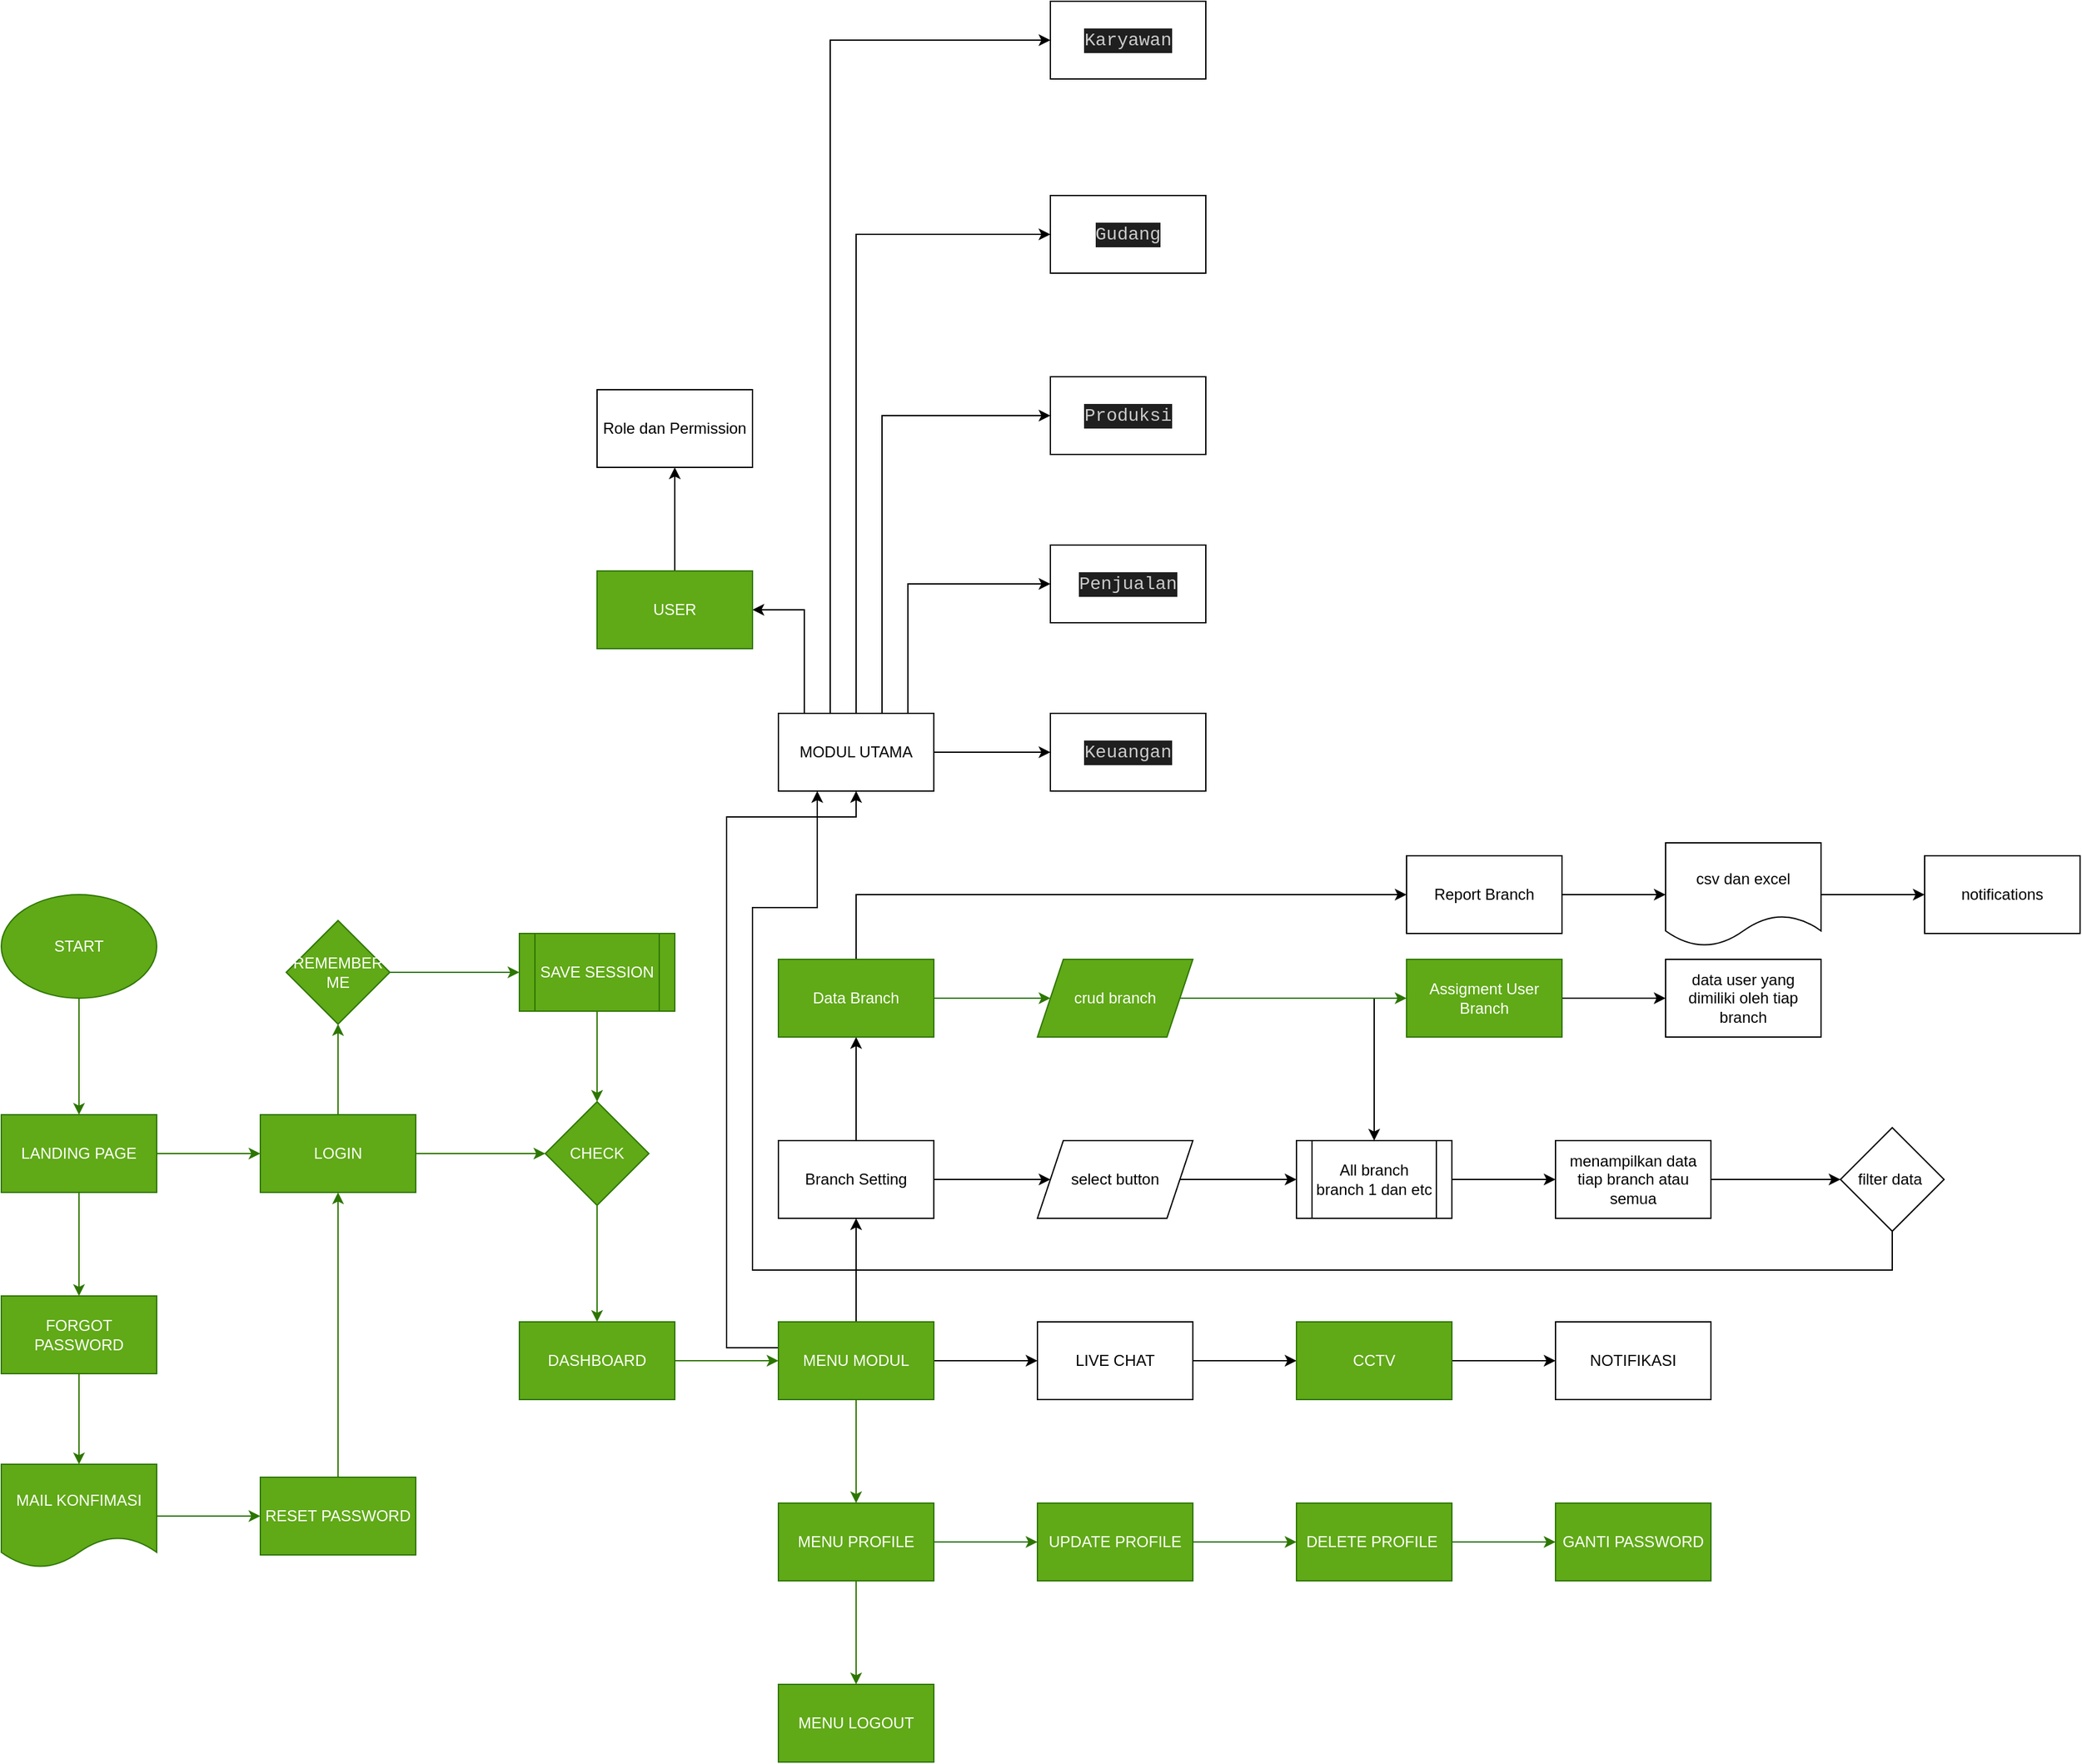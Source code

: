 <mxfile version="27.0.5">
  <diagram name="Flowcart LV1" id="nzLbcHEeCP3UQgizT8pA">
    <mxGraphModel dx="969" dy="1708" grid="1" gridSize="10" guides="1" tooltips="1" connect="1" arrows="1" fold="1" page="1" pageScale="1" pageWidth="850" pageHeight="1100" math="0" shadow="0">
      <root>
        <mxCell id="0" />
        <mxCell id="1" parent="0" />
        <mxCell id="uNp05lN887lCnhegSADc-3" value="" style="edgeStyle=orthogonalEdgeStyle;rounded=0;orthogonalLoop=1;jettySize=auto;html=1;fillColor=#60a917;strokeColor=#2D7600;" parent="1" source="uNp05lN887lCnhegSADc-1" target="uNp05lN887lCnhegSADc-2" edge="1">
          <mxGeometry relative="1" as="geometry" />
        </mxCell>
        <mxCell id="uNp05lN887lCnhegSADc-1" value="START" style="ellipse;whiteSpace=wrap;html=1;fillColor=#60a917;fontColor=#ffffff;strokeColor=#2D7600;" parent="1" vertex="1">
          <mxGeometry x="70" y="40" width="120" height="80" as="geometry" />
        </mxCell>
        <mxCell id="uNp05lN887lCnhegSADc-5" value="" style="edgeStyle=orthogonalEdgeStyle;rounded=0;orthogonalLoop=1;jettySize=auto;html=1;fillColor=#60a917;strokeColor=#2D7600;" parent="1" source="uNp05lN887lCnhegSADc-2" target="uNp05lN887lCnhegSADc-4" edge="1">
          <mxGeometry relative="1" as="geometry" />
        </mxCell>
        <mxCell id="uNp05lN887lCnhegSADc-8" value="" style="edgeStyle=orthogonalEdgeStyle;rounded=0;orthogonalLoop=1;jettySize=auto;html=1;fillColor=#60a917;strokeColor=#2D7600;" parent="1" source="uNp05lN887lCnhegSADc-2" target="uNp05lN887lCnhegSADc-7" edge="1">
          <mxGeometry relative="1" as="geometry" />
        </mxCell>
        <mxCell id="uNp05lN887lCnhegSADc-2" value="LANDING PAGE" style="whiteSpace=wrap;html=1;fillColor=#60a917;fontColor=#ffffff;strokeColor=#2D7600;" parent="1" vertex="1">
          <mxGeometry x="70" y="210" width="120" height="60" as="geometry" />
        </mxCell>
        <mxCell id="uNp05lN887lCnhegSADc-10" value="" style="edgeStyle=orthogonalEdgeStyle;rounded=0;orthogonalLoop=1;jettySize=auto;html=1;fillColor=#60a917;strokeColor=#2D7600;" parent="1" source="uNp05lN887lCnhegSADc-4" target="uNp05lN887lCnhegSADc-9" edge="1">
          <mxGeometry relative="1" as="geometry" />
        </mxCell>
        <mxCell id="uNp05lN887lCnhegSADc-19" value="" style="edgeStyle=orthogonalEdgeStyle;rounded=0;orthogonalLoop=1;jettySize=auto;html=1;fillColor=#60a917;strokeColor=#2D7600;" parent="1" source="uNp05lN887lCnhegSADc-4" target="uNp05lN887lCnhegSADc-18" edge="1">
          <mxGeometry relative="1" as="geometry" />
        </mxCell>
        <mxCell id="uNp05lN887lCnhegSADc-4" value="LOGIN" style="whiteSpace=wrap;html=1;fillColor=#60a917;fontColor=#ffffff;strokeColor=#2D7600;" parent="1" vertex="1">
          <mxGeometry x="270" y="210" width="120" height="60" as="geometry" />
        </mxCell>
        <mxCell id="uNp05lN887lCnhegSADc-14" value="" style="edgeStyle=orthogonalEdgeStyle;rounded=0;orthogonalLoop=1;jettySize=auto;html=1;fillColor=#60a917;strokeColor=#2D7600;" parent="1" source="uNp05lN887lCnhegSADc-7" target="uNp05lN887lCnhegSADc-13" edge="1">
          <mxGeometry relative="1" as="geometry" />
        </mxCell>
        <mxCell id="uNp05lN887lCnhegSADc-7" value="FORGOT PASSWORD" style="whiteSpace=wrap;html=1;fillColor=#60a917;fontColor=#ffffff;strokeColor=#2D7600;" parent="1" vertex="1">
          <mxGeometry x="70" y="350" width="120" height="60" as="geometry" />
        </mxCell>
        <mxCell id="uNp05lN887lCnhegSADc-12" value="" style="edgeStyle=orthogonalEdgeStyle;rounded=0;orthogonalLoop=1;jettySize=auto;html=1;fillColor=#60a917;strokeColor=#2D7600;" parent="1" source="uNp05lN887lCnhegSADc-9" target="uNp05lN887lCnhegSADc-11" edge="1">
          <mxGeometry relative="1" as="geometry" />
        </mxCell>
        <mxCell id="uNp05lN887lCnhegSADc-9" value="CHECK" style="rhombus;whiteSpace=wrap;html=1;fillColor=#60a917;fontColor=#ffffff;strokeColor=#2D7600;" parent="1" vertex="1">
          <mxGeometry x="490" y="200" width="80" height="80" as="geometry" />
        </mxCell>
        <mxCell id="C4340B2FHTjSiRDeG6CE-2" value="" style="edgeStyle=none;rounded=0;orthogonalLoop=1;jettySize=auto;html=1;fillColor=#60a917;strokeColor=#2D7600;" parent="1" source="uNp05lN887lCnhegSADc-11" target="C4340B2FHTjSiRDeG6CE-1" edge="1">
          <mxGeometry relative="1" as="geometry" />
        </mxCell>
        <mxCell id="uNp05lN887lCnhegSADc-11" value="DASHBOARD" style="whiteSpace=wrap;html=1;fillColor=#60a917;fontColor=#ffffff;strokeColor=#2D7600;" parent="1" vertex="1">
          <mxGeometry x="470" y="370" width="120" height="60" as="geometry" />
        </mxCell>
        <mxCell id="uNp05lN887lCnhegSADc-16" value="" style="edgeStyle=orthogonalEdgeStyle;rounded=0;orthogonalLoop=1;jettySize=auto;html=1;fillColor=#60a917;strokeColor=#2D7600;" parent="1" source="uNp05lN887lCnhegSADc-13" target="uNp05lN887lCnhegSADc-15" edge="1">
          <mxGeometry relative="1" as="geometry" />
        </mxCell>
        <mxCell id="uNp05lN887lCnhegSADc-13" value="MAIL KONFIMASI" style="shape=document;whiteSpace=wrap;html=1;boundedLbl=1;fillColor=#60a917;fontColor=#ffffff;strokeColor=#2D7600;" parent="1" vertex="1">
          <mxGeometry x="70" y="480" width="120" height="80" as="geometry" />
        </mxCell>
        <mxCell id="uNp05lN887lCnhegSADc-17" style="edgeStyle=orthogonalEdgeStyle;rounded=0;orthogonalLoop=1;jettySize=auto;html=1;entryX=0.5;entryY=1;entryDx=0;entryDy=0;fillColor=#60a917;strokeColor=#2D7600;" parent="1" source="uNp05lN887lCnhegSADc-15" target="uNp05lN887lCnhegSADc-4" edge="1">
          <mxGeometry relative="1" as="geometry" />
        </mxCell>
        <mxCell id="uNp05lN887lCnhegSADc-15" value="RESET PASSWORD" style="whiteSpace=wrap;html=1;fillColor=#60a917;fontColor=#ffffff;strokeColor=#2D7600;" parent="1" vertex="1">
          <mxGeometry x="270" y="490" width="120" height="60" as="geometry" />
        </mxCell>
        <mxCell id="uNp05lN887lCnhegSADc-21" value="" style="edgeStyle=orthogonalEdgeStyle;rounded=0;orthogonalLoop=1;jettySize=auto;html=1;entryX=0;entryY=0.5;entryDx=0;entryDy=0;fillColor=#60a917;strokeColor=#2D7600;" parent="1" source="uNp05lN887lCnhegSADc-18" target="uNp05lN887lCnhegSADc-24" edge="1">
          <mxGeometry relative="1" as="geometry">
            <mxPoint x="430" y="100" as="targetPoint" />
          </mxGeometry>
        </mxCell>
        <mxCell id="uNp05lN887lCnhegSADc-18" value="REMEMBER ME" style="rhombus;whiteSpace=wrap;html=1;fillColor=#60a917;fontColor=#ffffff;strokeColor=#2D7600;" parent="1" vertex="1">
          <mxGeometry x="290" y="60" width="80" height="80" as="geometry" />
        </mxCell>
        <mxCell id="uNp05lN887lCnhegSADc-23" style="edgeStyle=orthogonalEdgeStyle;rounded=0;orthogonalLoop=1;jettySize=auto;html=1;entryX=0.5;entryY=0;entryDx=0;entryDy=0;fillColor=#60a917;strokeColor=#2D7600;" parent="1" source="uNp05lN887lCnhegSADc-24" target="uNp05lN887lCnhegSADc-9" edge="1">
          <mxGeometry relative="1" as="geometry">
            <mxPoint x="490" y="130" as="sourcePoint" />
          </mxGeometry>
        </mxCell>
        <mxCell id="uNp05lN887lCnhegSADc-24" value="SAVE SESSION" style="shape=process;whiteSpace=wrap;html=1;backgroundOutline=1;fillColor=#60a917;fontColor=#ffffff;strokeColor=#2D7600;" parent="1" vertex="1">
          <mxGeometry x="470" y="70" width="120" height="60" as="geometry" />
        </mxCell>
        <mxCell id="C4340B2FHTjSiRDeG6CE-4" value="" style="edgeStyle=none;rounded=0;orthogonalLoop=1;jettySize=auto;html=1;fillColor=#60a917;strokeColor=#2D7600;" parent="1" source="C4340B2FHTjSiRDeG6CE-1" target="C4340B2FHTjSiRDeG6CE-3" edge="1">
          <mxGeometry relative="1" as="geometry" />
        </mxCell>
        <mxCell id="kRYZdN3vBwCKH4Jll4WC-2" value="" style="edgeStyle=orthogonalEdgeStyle;rounded=0;orthogonalLoop=1;jettySize=auto;html=1;" parent="1" source="C4340B2FHTjSiRDeG6CE-1" target="kRYZdN3vBwCKH4Jll4WC-1" edge="1">
          <mxGeometry relative="1" as="geometry" />
        </mxCell>
        <mxCell id="kJWVEaL_nJtO8W38SMxk-6" value="" style="edgeStyle=orthogonalEdgeStyle;rounded=0;orthogonalLoop=1;jettySize=auto;html=1;" edge="1" parent="1" source="C4340B2FHTjSiRDeG6CE-1" target="kJWVEaL_nJtO8W38SMxk-5">
          <mxGeometry relative="1" as="geometry" />
        </mxCell>
        <mxCell id="kJWVEaL_nJtO8W38SMxk-18" style="edgeStyle=orthogonalEdgeStyle;rounded=0;orthogonalLoop=1;jettySize=auto;html=1;" edge="1" parent="1" source="C4340B2FHTjSiRDeG6CE-1" target="kJWVEaL_nJtO8W38SMxk-16">
          <mxGeometry relative="1" as="geometry">
            <Array as="points">
              <mxPoint x="630" y="390" />
              <mxPoint x="630" y="-20" />
            </Array>
          </mxGeometry>
        </mxCell>
        <mxCell id="C4340B2FHTjSiRDeG6CE-1" value="MENU MODUL" style="whiteSpace=wrap;html=1;fillColor=#60a917;fontColor=#ffffff;strokeColor=#2D7600;" parent="1" vertex="1">
          <mxGeometry x="670" y="370" width="120" height="60" as="geometry" />
        </mxCell>
        <mxCell id="C4340B2FHTjSiRDeG6CE-6" value="" style="edgeStyle=none;rounded=0;orthogonalLoop=1;jettySize=auto;html=1;fillColor=#60a917;strokeColor=#2D7600;" parent="1" source="C4340B2FHTjSiRDeG6CE-3" target="C4340B2FHTjSiRDeG6CE-5" edge="1">
          <mxGeometry relative="1" as="geometry" />
        </mxCell>
        <mxCell id="C4340B2FHTjSiRDeG6CE-8" value="" style="edgeStyle=none;rounded=0;orthogonalLoop=1;jettySize=auto;html=1;fillColor=#60a917;strokeColor=#2D7600;" parent="1" source="C4340B2FHTjSiRDeG6CE-3" target="C4340B2FHTjSiRDeG6CE-7" edge="1">
          <mxGeometry relative="1" as="geometry" />
        </mxCell>
        <mxCell id="C4340B2FHTjSiRDeG6CE-3" value="MENU PROFILE" style="whiteSpace=wrap;html=1;fillColor=#60a917;fontColor=#ffffff;strokeColor=#2D7600;" parent="1" vertex="1">
          <mxGeometry x="670" y="510" width="120" height="60" as="geometry" />
        </mxCell>
        <mxCell id="C4340B2FHTjSiRDeG6CE-5" value="MENU LOGOUT" style="whiteSpace=wrap;html=1;fillColor=#60a917;fontColor=#ffffff;strokeColor=#2D7600;" parent="1" vertex="1">
          <mxGeometry x="670" y="650" width="120" height="60" as="geometry" />
        </mxCell>
        <mxCell id="C4340B2FHTjSiRDeG6CE-10" value="" style="edgeStyle=none;rounded=0;orthogonalLoop=1;jettySize=auto;html=1;fillColor=#60a917;strokeColor=#2D7600;" parent="1" source="C4340B2FHTjSiRDeG6CE-7" target="C4340B2FHTjSiRDeG6CE-9" edge="1">
          <mxGeometry relative="1" as="geometry" />
        </mxCell>
        <mxCell id="C4340B2FHTjSiRDeG6CE-7" value="UPDATE PROFILE" style="whiteSpace=wrap;html=1;fillColor=#60a917;fontColor=#ffffff;strokeColor=#2D7600;" parent="1" vertex="1">
          <mxGeometry x="870" y="510" width="120" height="60" as="geometry" />
        </mxCell>
        <mxCell id="C4340B2FHTjSiRDeG6CE-12" value="" style="edgeStyle=none;rounded=0;orthogonalLoop=1;jettySize=auto;html=1;fillColor=#60a917;strokeColor=#2D7600;" parent="1" source="C4340B2FHTjSiRDeG6CE-9" target="C4340B2FHTjSiRDeG6CE-11" edge="1">
          <mxGeometry relative="1" as="geometry" />
        </mxCell>
        <mxCell id="C4340B2FHTjSiRDeG6CE-9" value="DELETE PROFILE&amp;nbsp;" style="whiteSpace=wrap;html=1;fillColor=#60a917;fontColor=#ffffff;strokeColor=#2D7600;" parent="1" vertex="1">
          <mxGeometry x="1070" y="510" width="120" height="60" as="geometry" />
        </mxCell>
        <mxCell id="C4340B2FHTjSiRDeG6CE-11" value="GANTI PASSWORD" style="whiteSpace=wrap;html=1;fillColor=#60a917;fontColor=#ffffff;strokeColor=#2D7600;" parent="1" vertex="1">
          <mxGeometry x="1270" y="510" width="120" height="60" as="geometry" />
        </mxCell>
        <mxCell id="kJWVEaL_nJtO8W38SMxk-2" value="" style="edgeStyle=orthogonalEdgeStyle;rounded=0;orthogonalLoop=1;jettySize=auto;html=1;" edge="1" parent="1" source="kRYZdN3vBwCKH4Jll4WC-1" target="kJWVEaL_nJtO8W38SMxk-1">
          <mxGeometry relative="1" as="geometry" />
        </mxCell>
        <mxCell id="kRYZdN3vBwCKH4Jll4WC-1" value="LIVE CHAT" style="whiteSpace=wrap;html=1;" parent="1" vertex="1">
          <mxGeometry x="870" y="370" width="120" height="60" as="geometry" />
        </mxCell>
        <mxCell id="kJWVEaL_nJtO8W38SMxk-4" value="" style="edgeStyle=orthogonalEdgeStyle;rounded=0;orthogonalLoop=1;jettySize=auto;html=1;" edge="1" parent="1" source="kJWVEaL_nJtO8W38SMxk-1" target="kJWVEaL_nJtO8W38SMxk-3">
          <mxGeometry relative="1" as="geometry" />
        </mxCell>
        <mxCell id="kJWVEaL_nJtO8W38SMxk-1" value="CCTV" style="whiteSpace=wrap;html=1;fillColor=#60a917;fontColor=#ffffff;strokeColor=#2D7600;" vertex="1" parent="1">
          <mxGeometry x="1070" y="370" width="120" height="60" as="geometry" />
        </mxCell>
        <mxCell id="kJWVEaL_nJtO8W38SMxk-3" value="NOTIFIKASI" style="whiteSpace=wrap;html=1;" vertex="1" parent="1">
          <mxGeometry x="1270" y="370" width="120" height="60" as="geometry" />
        </mxCell>
        <mxCell id="kJWVEaL_nJtO8W38SMxk-8" value="" style="edgeStyle=orthogonalEdgeStyle;rounded=0;orthogonalLoop=1;jettySize=auto;html=1;" edge="1" parent="1" source="kJWVEaL_nJtO8W38SMxk-5" target="kJWVEaL_nJtO8W38SMxk-7">
          <mxGeometry relative="1" as="geometry" />
        </mxCell>
        <mxCell id="kJWVEaL_nJtO8W38SMxk-12" value="" style="edgeStyle=orthogonalEdgeStyle;rounded=0;orthogonalLoop=1;jettySize=auto;html=1;" edge="1" parent="1" source="kJWVEaL_nJtO8W38SMxk-5" target="kJWVEaL_nJtO8W38SMxk-11">
          <mxGeometry relative="1" as="geometry" />
        </mxCell>
        <mxCell id="kJWVEaL_nJtO8W38SMxk-5" value="Branch Setting" style="whiteSpace=wrap;html=1;" vertex="1" parent="1">
          <mxGeometry x="670" y="230" width="120" height="60" as="geometry" />
        </mxCell>
        <mxCell id="kJWVEaL_nJtO8W38SMxk-10" value="" style="edgeStyle=orthogonalEdgeStyle;rounded=0;orthogonalLoop=1;jettySize=auto;html=1;" edge="1" parent="1" source="kJWVEaL_nJtO8W38SMxk-7" target="kJWVEaL_nJtO8W38SMxk-9">
          <mxGeometry relative="1" as="geometry" />
        </mxCell>
        <mxCell id="kJWVEaL_nJtO8W38SMxk-7" value="select button" style="shape=parallelogram;perimeter=parallelogramPerimeter;whiteSpace=wrap;html=1;fixedSize=1;" vertex="1" parent="1">
          <mxGeometry x="870" y="230" width="120" height="60" as="geometry" />
        </mxCell>
        <mxCell id="kJWVEaL_nJtO8W38SMxk-42" value="" style="edgeStyle=orthogonalEdgeStyle;rounded=0;orthogonalLoop=1;jettySize=auto;html=1;" edge="1" parent="1" source="kJWVEaL_nJtO8W38SMxk-9" target="kJWVEaL_nJtO8W38SMxk-41">
          <mxGeometry relative="1" as="geometry" />
        </mxCell>
        <mxCell id="kJWVEaL_nJtO8W38SMxk-9" value="All branch&lt;div&gt;branch 1 dan etc&lt;/div&gt;" style="shape=process;whiteSpace=wrap;html=1;backgroundOutline=1;" vertex="1" parent="1">
          <mxGeometry x="1070" y="230" width="120" height="60" as="geometry" />
        </mxCell>
        <mxCell id="kJWVEaL_nJtO8W38SMxk-14" value="" style="edgeStyle=orthogonalEdgeStyle;rounded=0;orthogonalLoop=1;jettySize=auto;html=1;fillColor=#60a917;strokeColor=#2D7600;" edge="1" parent="1" source="kJWVEaL_nJtO8W38SMxk-11" target="kJWVEaL_nJtO8W38SMxk-13">
          <mxGeometry relative="1" as="geometry" />
        </mxCell>
        <mxCell id="kJWVEaL_nJtO8W38SMxk-43" style="edgeStyle=orthogonalEdgeStyle;rounded=0;orthogonalLoop=1;jettySize=auto;html=1;entryX=0;entryY=0.5;entryDx=0;entryDy=0;" edge="1" parent="1" source="kJWVEaL_nJtO8W38SMxk-11" target="kJWVEaL_nJtO8W38SMxk-39">
          <mxGeometry relative="1" as="geometry">
            <Array as="points">
              <mxPoint x="730" y="40" />
            </Array>
          </mxGeometry>
        </mxCell>
        <mxCell id="kJWVEaL_nJtO8W38SMxk-11" value="Data Branch" style="whiteSpace=wrap;html=1;fillColor=#60a917;fontColor=#ffffff;strokeColor=#2D7600;" vertex="1" parent="1">
          <mxGeometry x="670" y="90" width="120" height="60" as="geometry" />
        </mxCell>
        <mxCell id="kJWVEaL_nJtO8W38SMxk-15" style="edgeStyle=orthogonalEdgeStyle;rounded=0;orthogonalLoop=1;jettySize=auto;html=1;entryX=0.5;entryY=0;entryDx=0;entryDy=0;" edge="1" parent="1" source="kJWVEaL_nJtO8W38SMxk-13" target="kJWVEaL_nJtO8W38SMxk-9">
          <mxGeometry relative="1" as="geometry" />
        </mxCell>
        <mxCell id="kJWVEaL_nJtO8W38SMxk-45" value="" style="edgeStyle=orthogonalEdgeStyle;rounded=0;orthogonalLoop=1;jettySize=auto;html=1;fillColor=#60a917;strokeColor=#2D7600;" edge="1" parent="1" source="kJWVEaL_nJtO8W38SMxk-13" target="kJWVEaL_nJtO8W38SMxk-44">
          <mxGeometry relative="1" as="geometry" />
        </mxCell>
        <mxCell id="kJWVEaL_nJtO8W38SMxk-13" value="crud branch" style="shape=parallelogram;perimeter=parallelogramPerimeter;whiteSpace=wrap;html=1;fixedSize=1;fillColor=#60a917;fontColor=#ffffff;strokeColor=#2D7600;" vertex="1" parent="1">
          <mxGeometry x="870" y="90" width="120" height="60" as="geometry" />
        </mxCell>
        <mxCell id="kJWVEaL_nJtO8W38SMxk-25" style="edgeStyle=orthogonalEdgeStyle;rounded=0;orthogonalLoop=1;jettySize=auto;html=1;entryX=0;entryY=0.5;entryDx=0;entryDy=0;" edge="1" parent="1" source="kJWVEaL_nJtO8W38SMxk-16" target="kJWVEaL_nJtO8W38SMxk-23">
          <mxGeometry relative="1" as="geometry">
            <Array as="points">
              <mxPoint x="770" y="-200" />
            </Array>
          </mxGeometry>
        </mxCell>
        <mxCell id="kJWVEaL_nJtO8W38SMxk-27" style="edgeStyle=orthogonalEdgeStyle;rounded=0;orthogonalLoop=1;jettySize=auto;html=1;entryX=0;entryY=0.5;entryDx=0;entryDy=0;" edge="1" parent="1" source="kJWVEaL_nJtO8W38SMxk-16" target="kJWVEaL_nJtO8W38SMxk-21">
          <mxGeometry relative="1" as="geometry">
            <Array as="points">
              <mxPoint x="750" y="-330" />
            </Array>
          </mxGeometry>
        </mxCell>
        <mxCell id="kJWVEaL_nJtO8W38SMxk-32" style="edgeStyle=orthogonalEdgeStyle;rounded=0;orthogonalLoop=1;jettySize=auto;html=1;entryX=0;entryY=0.5;entryDx=0;entryDy=0;" edge="1" parent="1" source="kJWVEaL_nJtO8W38SMxk-16" target="kJWVEaL_nJtO8W38SMxk-28">
          <mxGeometry relative="1" as="geometry">
            <Array as="points">
              <mxPoint x="730" y="-470" />
            </Array>
          </mxGeometry>
        </mxCell>
        <mxCell id="kJWVEaL_nJtO8W38SMxk-33" style="edgeStyle=orthogonalEdgeStyle;rounded=0;orthogonalLoop=1;jettySize=auto;html=1;entryX=0;entryY=0.5;entryDx=0;entryDy=0;" edge="1" parent="1" source="kJWVEaL_nJtO8W38SMxk-16" target="kJWVEaL_nJtO8W38SMxk-30">
          <mxGeometry relative="1" as="geometry">
            <Array as="points">
              <mxPoint x="710" y="-620" />
            </Array>
          </mxGeometry>
        </mxCell>
        <mxCell id="kJWVEaL_nJtO8W38SMxk-35" value="" style="edgeStyle=orthogonalEdgeStyle;rounded=0;orthogonalLoop=1;jettySize=auto;html=1;" edge="1" parent="1" source="kJWVEaL_nJtO8W38SMxk-16" target="kJWVEaL_nJtO8W38SMxk-34">
          <mxGeometry relative="1" as="geometry">
            <Array as="points">
              <mxPoint x="690" y="-180" />
            </Array>
          </mxGeometry>
        </mxCell>
        <mxCell id="kJWVEaL_nJtO8W38SMxk-16" value="MODUL UTAMA" style="whiteSpace=wrap;html=1;" vertex="1" parent="1">
          <mxGeometry x="670" y="-100" width="120" height="60" as="geometry" />
        </mxCell>
        <mxCell id="kJWVEaL_nJtO8W38SMxk-21" value="&lt;div style=&quot;color: rgb(204, 204, 204); background-color: rgb(31, 31, 31); font-family: Consolas, &amp;quot;Courier New&amp;quot;, monospace; font-size: 14px; line-height: 19px; white-space: pre;&quot;&gt;Produksi&lt;/div&gt;" style="whiteSpace=wrap;html=1;" vertex="1" parent="1">
          <mxGeometry x="880" y="-360" width="120" height="60" as="geometry" />
        </mxCell>
        <mxCell id="kJWVEaL_nJtO8W38SMxk-23" value="&lt;div style=&quot;color: rgb(204, 204, 204); background-color: rgb(31, 31, 31); font-family: Consolas, &amp;quot;Courier New&amp;quot;, monospace; font-size: 14px; line-height: 19px; white-space: pre;&quot;&gt;Penjualan&lt;/div&gt;" style="whiteSpace=wrap;html=1;" vertex="1" parent="1">
          <mxGeometry x="880" y="-230" width="120" height="60" as="geometry" />
        </mxCell>
        <mxCell id="kJWVEaL_nJtO8W38SMxk-26" value="" style="edgeStyle=orthogonalEdgeStyle;rounded=0;orthogonalLoop=1;jettySize=auto;html=1;" edge="1" parent="1" source="kJWVEaL_nJtO8W38SMxk-16" target="kJWVEaL_nJtO8W38SMxk-19">
          <mxGeometry relative="1" as="geometry">
            <mxPoint x="790" y="-20" as="sourcePoint" />
            <mxPoint x="930" y="-260" as="targetPoint" />
          </mxGeometry>
        </mxCell>
        <mxCell id="kJWVEaL_nJtO8W38SMxk-19" value="&lt;div style=&quot;color: rgb(204, 204, 204); background-color: rgb(31, 31, 31); font-family: Consolas, &amp;quot;Courier New&amp;quot;, monospace; font-size: 14px; line-height: 19px; white-space: pre;&quot;&gt;Keuangan&lt;/div&gt;" style="whiteSpace=wrap;html=1;" vertex="1" parent="1">
          <mxGeometry x="880" y="-100" width="120" height="60" as="geometry" />
        </mxCell>
        <mxCell id="kJWVEaL_nJtO8W38SMxk-28" value="&lt;div style=&quot;color: rgb(204, 204, 204); background-color: rgb(31, 31, 31); font-family: Consolas, &amp;quot;Courier New&amp;quot;, monospace; font-size: 14px; line-height: 19px; white-space: pre;&quot;&gt;Gudang&lt;/div&gt;" style="whiteSpace=wrap;html=1;" vertex="1" parent="1">
          <mxGeometry x="880" y="-500" width="120" height="60" as="geometry" />
        </mxCell>
        <mxCell id="kJWVEaL_nJtO8W38SMxk-30" value="&lt;div style=&quot;color: rgb(204, 204, 204); background-color: rgb(31, 31, 31); font-family: Consolas, &amp;quot;Courier New&amp;quot;, monospace; font-size: 14px; line-height: 19px; white-space: pre;&quot;&gt;Karyawan&lt;/div&gt;" style="whiteSpace=wrap;html=1;" vertex="1" parent="1">
          <mxGeometry x="880" y="-650" width="120" height="60" as="geometry" />
        </mxCell>
        <mxCell id="kJWVEaL_nJtO8W38SMxk-37" value="" style="edgeStyle=orthogonalEdgeStyle;rounded=0;orthogonalLoop=1;jettySize=auto;html=1;" edge="1" parent="1" source="kJWVEaL_nJtO8W38SMxk-34" target="kJWVEaL_nJtO8W38SMxk-36">
          <mxGeometry relative="1" as="geometry" />
        </mxCell>
        <mxCell id="kJWVEaL_nJtO8W38SMxk-34" value="USER" style="whiteSpace=wrap;html=1;fillColor=#60a917;fontColor=#ffffff;strokeColor=#2D7600;" vertex="1" parent="1">
          <mxGeometry x="530" y="-210" width="120" height="60" as="geometry" />
        </mxCell>
        <mxCell id="kJWVEaL_nJtO8W38SMxk-36" value="Role dan Permission" style="whiteSpace=wrap;html=1;" vertex="1" parent="1">
          <mxGeometry x="530" y="-350" width="120" height="60" as="geometry" />
        </mxCell>
        <mxCell id="kJWVEaL_nJtO8W38SMxk-49" value="" style="edgeStyle=orthogonalEdgeStyle;rounded=0;orthogonalLoop=1;jettySize=auto;html=1;" edge="1" parent="1" source="kJWVEaL_nJtO8W38SMxk-39" target="kJWVEaL_nJtO8W38SMxk-48">
          <mxGeometry relative="1" as="geometry" />
        </mxCell>
        <mxCell id="kJWVEaL_nJtO8W38SMxk-39" value="Report Branch" style="whiteSpace=wrap;html=1;" vertex="1" parent="1">
          <mxGeometry x="1155" y="10" width="120" height="60" as="geometry" />
        </mxCell>
        <mxCell id="kJWVEaL_nJtO8W38SMxk-50" style="edgeStyle=orthogonalEdgeStyle;rounded=0;orthogonalLoop=1;jettySize=auto;html=1;entryX=0.25;entryY=1;entryDx=0;entryDy=0;exitX=0.5;exitY=1;exitDx=0;exitDy=0;" edge="1" parent="1" source="kJWVEaL_nJtO8W38SMxk-51" target="kJWVEaL_nJtO8W38SMxk-16">
          <mxGeometry relative="1" as="geometry">
            <Array as="points">
              <mxPoint x="1530" y="330" />
              <mxPoint x="650" y="330" />
              <mxPoint x="650" y="50" />
              <mxPoint x="700" y="50" />
            </Array>
          </mxGeometry>
        </mxCell>
        <mxCell id="kJWVEaL_nJtO8W38SMxk-52" value="" style="edgeStyle=orthogonalEdgeStyle;rounded=0;orthogonalLoop=1;jettySize=auto;html=1;" edge="1" parent="1" source="kJWVEaL_nJtO8W38SMxk-41" target="kJWVEaL_nJtO8W38SMxk-51">
          <mxGeometry relative="1" as="geometry" />
        </mxCell>
        <mxCell id="kJWVEaL_nJtO8W38SMxk-41" value="menampilkan data tiap branch atau semua" style="whiteSpace=wrap;html=1;" vertex="1" parent="1">
          <mxGeometry x="1270" y="230" width="120" height="60" as="geometry" />
        </mxCell>
        <mxCell id="kJWVEaL_nJtO8W38SMxk-47" value="" style="edgeStyle=orthogonalEdgeStyle;rounded=0;orthogonalLoop=1;jettySize=auto;html=1;" edge="1" parent="1" source="kJWVEaL_nJtO8W38SMxk-44" target="kJWVEaL_nJtO8W38SMxk-46">
          <mxGeometry relative="1" as="geometry" />
        </mxCell>
        <mxCell id="kJWVEaL_nJtO8W38SMxk-44" value="Assigment User Branch" style="whiteSpace=wrap;html=1;fillColor=#60a917;fontColor=#ffffff;strokeColor=#2D7600;" vertex="1" parent="1">
          <mxGeometry x="1155" y="90" width="120" height="60" as="geometry" />
        </mxCell>
        <mxCell id="kJWVEaL_nJtO8W38SMxk-46" value="data user yang dimiliki oleh tiap branch" style="whiteSpace=wrap;html=1;" vertex="1" parent="1">
          <mxGeometry x="1355" y="90" width="120" height="60" as="geometry" />
        </mxCell>
        <mxCell id="kJWVEaL_nJtO8W38SMxk-54" value="" style="edgeStyle=orthogonalEdgeStyle;rounded=0;orthogonalLoop=1;jettySize=auto;html=1;" edge="1" parent="1" source="kJWVEaL_nJtO8W38SMxk-48" target="kJWVEaL_nJtO8W38SMxk-53">
          <mxGeometry relative="1" as="geometry" />
        </mxCell>
        <mxCell id="kJWVEaL_nJtO8W38SMxk-48" value="csv dan excel" style="shape=document;whiteSpace=wrap;html=1;boundedLbl=1;" vertex="1" parent="1">
          <mxGeometry x="1355" width="120" height="80" as="geometry" />
        </mxCell>
        <mxCell id="kJWVEaL_nJtO8W38SMxk-51" value="filter data&amp;nbsp;" style="rhombus;whiteSpace=wrap;html=1;" vertex="1" parent="1">
          <mxGeometry x="1490" y="220" width="80" height="80" as="geometry" />
        </mxCell>
        <mxCell id="kJWVEaL_nJtO8W38SMxk-53" value="notifications" style="whiteSpace=wrap;html=1;" vertex="1" parent="1">
          <mxGeometry x="1555" y="10" width="120" height="60" as="geometry" />
        </mxCell>
      </root>
    </mxGraphModel>
  </diagram>
</mxfile>

